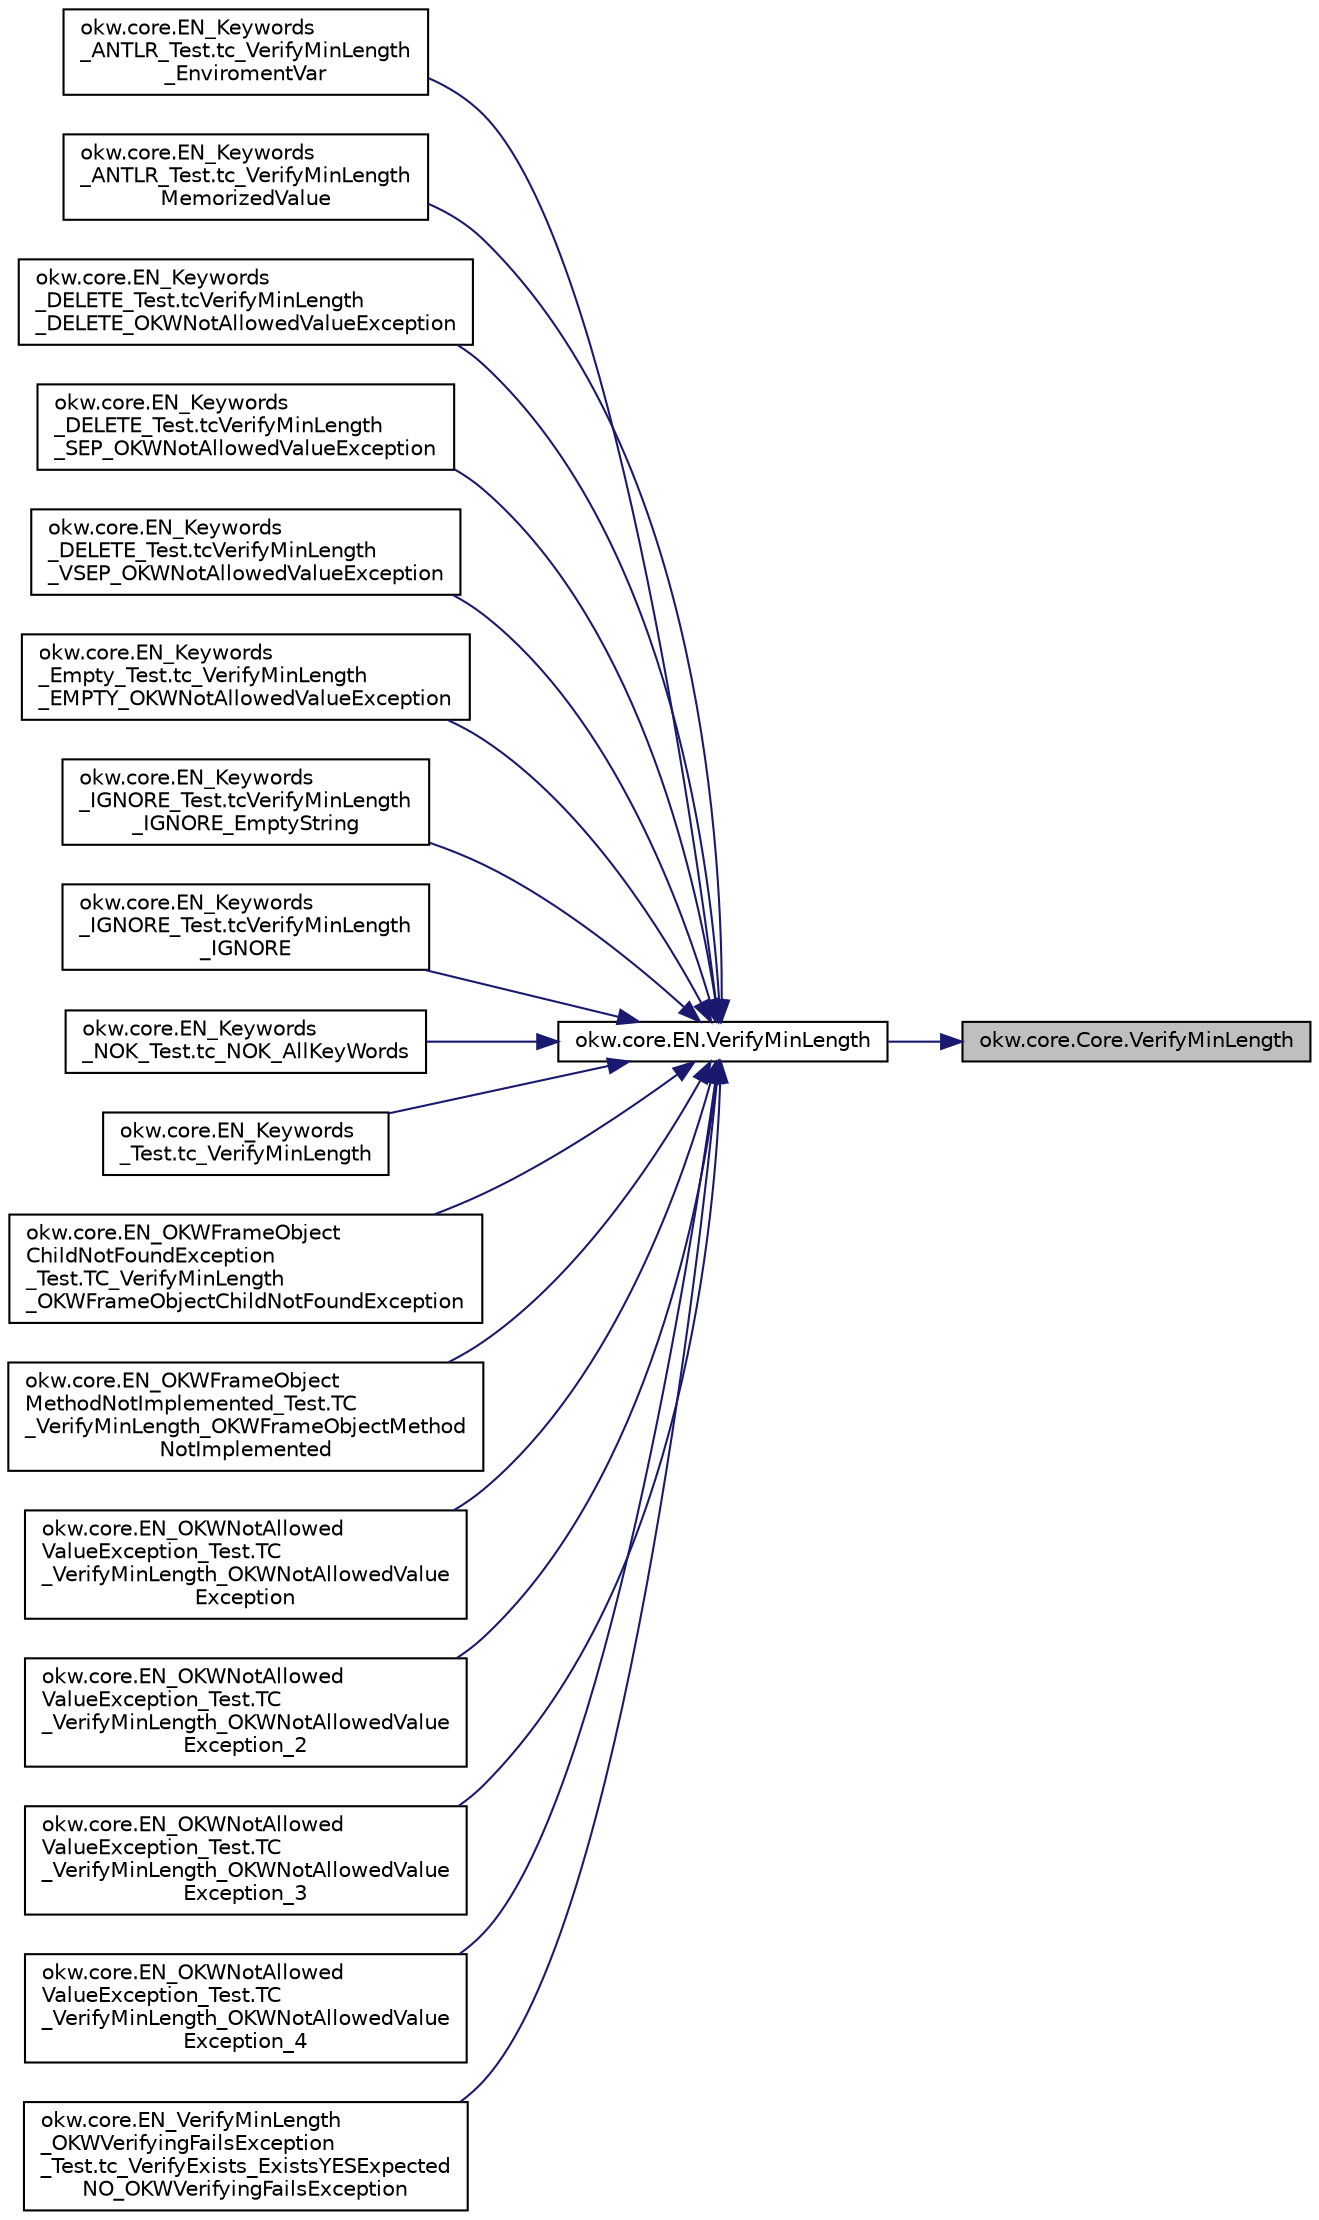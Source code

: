 digraph "okw.core.Core.VerifyMinLength"
{
 // INTERACTIVE_SVG=YES
 // LATEX_PDF_SIZE
  edge [fontname="Helvetica",fontsize="10",labelfontname="Helvetica",labelfontsize="10"];
  node [fontname="Helvetica",fontsize="10",shape=record];
  rankdir="RL";
  Node4297 [label="okw.core.Core.VerifyMinLength",height=0.2,width=0.4,color="black", fillcolor="grey75", style="filled", fontcolor="black",tooltip="Checks the minimum number of characters that has to be entert."];
  Node4297 -> Node4298 [dir="back",color="midnightblue",fontsize="10",style="solid",fontname="Helvetica"];
  Node4298 [label="okw.core.EN.VerifyMinLength",height=0.2,width=0.4,color="black", fillcolor="white", style="filled",URL="$classokw_1_1core_1_1_e_n.html#abad2ee7e3f29c5de4cf2cff6c6a887ea",tooltip="Checks the minimum number of characters that has to be entert."];
  Node4298 -> Node4299 [dir="back",color="midnightblue",fontsize="10",style="solid",fontname="Helvetica"];
  Node4299 [label="okw.core.EN_Keywords\l_ANTLR_Test.tc_VerifyMinLength\l_EnviromentVar",height=0.2,width=0.4,color="black", fillcolor="white", style="filled",URL="$classokw_1_1core_1_1_e_n___keywords___a_n_t_l_r___test.html#a24698984c75874592651247c94c545e1",tooltip=" "];
  Node4298 -> Node4300 [dir="back",color="midnightblue",fontsize="10",style="solid",fontname="Helvetica"];
  Node4300 [label="okw.core.EN_Keywords\l_ANTLR_Test.tc_VerifyMinLength\lMemorizedValue",height=0.2,width=0.4,color="black", fillcolor="white", style="filled",URL="$classokw_1_1core_1_1_e_n___keywords___a_n_t_l_r___test.html#a57ea9a332844fa7dbf9994fae63099f6",tooltip=" "];
  Node4298 -> Node4301 [dir="back",color="midnightblue",fontsize="10",style="solid",fontname="Helvetica"];
  Node4301 [label="okw.core.EN_Keywords\l_DELETE_Test.tcVerifyMinLength\l_DELETE_OKWNotAllowedValueException",height=0.2,width=0.4,color="black", fillcolor="white", style="filled",URL="$classokw_1_1core_1_1_e_n___keywords___d_e_l_e_t_e___test.html#a6f0287e9c333928281bd37a2644a367f",tooltip="DELETE ist ein nicht erlaubter Wert im Schlüsselwort EN.VerifyMinLength(String,String)."];
  Node4298 -> Node4302 [dir="back",color="midnightblue",fontsize="10",style="solid",fontname="Helvetica"];
  Node4302 [label="okw.core.EN_Keywords\l_DELETE_Test.tcVerifyMinLength\l_SEP_OKWNotAllowedValueException",height=0.2,width=0.4,color="black", fillcolor="white", style="filled",URL="$classokw_1_1core_1_1_e_n___keywords___d_e_l_e_t_e___test.html#a9b02e8a8e57bbd9c10afb688408c2386",tooltip="SEP ist ein nicht erlaubter Wert im Schlüsselwort EN.VerifyMinLength(String,String)."];
  Node4298 -> Node4303 [dir="back",color="midnightblue",fontsize="10",style="solid",fontname="Helvetica"];
  Node4303 [label="okw.core.EN_Keywords\l_DELETE_Test.tcVerifyMinLength\l_VSEP_OKWNotAllowedValueException",height=0.2,width=0.4,color="black", fillcolor="white", style="filled",URL="$classokw_1_1core_1_1_e_n___keywords___d_e_l_e_t_e___test.html#a441cbd248ad14f86c136caacbda644ab",tooltip="DELETE ist ein nicht erlaubter Wert im Schlüsselwort EN.VerifyMinLength(String,String)."];
  Node4298 -> Node4304 [dir="back",color="midnightblue",fontsize="10",style="solid",fontname="Helvetica"];
  Node4304 [label="okw.core.EN_Keywords\l_Empty_Test.tc_VerifyMinLength\l_EMPTY_OKWNotAllowedValueException",height=0.2,width=0.4,color="black", fillcolor="white", style="filled",URL="$classokw_1_1core_1_1_e_n___keywords___empty___test.html#a8c1e389530713c738fb0218ad7cb6ca0",tooltip="EMPTY ist ein nicht erlaubter Wert im Schlüsselwort EN.VerifyMinLength(String,String)."];
  Node4298 -> Node4305 [dir="back",color="midnightblue",fontsize="10",style="solid",fontname="Helvetica"];
  Node4305 [label="okw.core.EN_Keywords\l_IGNORE_Test.tcVerifyMinLength\l_IGNORE_EmptyString",height=0.2,width=0.4,color="black", fillcolor="white", style="filled",URL="$classokw_1_1core_1_1_e_n___keywords___i_g_n_o_r_e___test.html#ab8abe9983568c5857971832530c736cf",tooltip="Prüft ob das Schlüsselwort VerifyMinLength( FN, \"\" ) nicht ausgeführt wird."];
  Node4298 -> Node4306 [dir="back",color="midnightblue",fontsize="10",style="solid",fontname="Helvetica"];
  Node4306 [label="okw.core.EN_Keywords\l_IGNORE_Test.tcVerifyMinLength\l_IGNORE",height=0.2,width=0.4,color="black", fillcolor="white", style="filled",URL="$classokw_1_1core_1_1_e_n___keywords___i_g_n_o_r_e___test.html#a8406d67ca93fffa96efea4f2cd8a487b",tooltip="Prüft ob das Schlüsselwort VerifyMinLength( FN, \"${IGNORE}\" ) nicht ausgeführt wird."];
  Node4298 -> Node4307 [dir="back",color="midnightblue",fontsize="10",style="solid",fontname="Helvetica"];
  Node4307 [label="okw.core.EN_Keywords\l_NOK_Test.tc_NOK_AllKeyWords",height=0.2,width=0.4,color="black", fillcolor="white", style="filled",URL="$classokw_1_1core_1_1_e_n___keywords___n_o_k___test.html#a81a960a2341dfb0e27da7871291c84dc",tooltip="Prüft methoden aufruf für einen einfachen Click."];
  Node4298 -> Node4308 [dir="back",color="midnightblue",fontsize="10",style="solid",fontname="Helvetica"];
  Node4308 [label="okw.core.EN_Keywords\l_Test.tc_VerifyMinLength",height=0.2,width=0.4,color="black", fillcolor="white", style="filled",URL="$classokw_1_1core_1_1_e_n___keywords___test.html#ad7336aa4e56492e603b56e352705ed16",tooltip="\"Normaler\" Testfall für das Schlüsselwort EN.VerifyMinLength(String,String)."];
  Node4298 -> Node4309 [dir="back",color="midnightblue",fontsize="10",style="solid",fontname="Helvetica"];
  Node4309 [label="okw.core.EN_OKWFrameObject\lChildNotFoundException\l_Test.TC_VerifyMinLength\l_OKWFrameObjectChildNotFoundException",height=0.2,width=0.4,color="black", fillcolor="white", style="filled",URL="$classokw_1_1core_1_1_e_n___o_k_w_frame_object_child_not_found_exception___test.html#af64c2de3ed3f8ebd84c96d099c418dc6",tooltip="Prüft, ob die Ausnahme OKWFrameObjectChildNotFoundException durch die LFC-VerifyMinLength ausgelöst w..."];
  Node4298 -> Node4310 [dir="back",color="midnightblue",fontsize="10",style="solid",fontname="Helvetica"];
  Node4310 [label="okw.core.EN_OKWFrameObject\lMethodNotImplemented_Test.TC\l_VerifyMinLength_OKWFrameObjectMethod\lNotImplemented",height=0.2,width=0.4,color="black", fillcolor="white", style="filled",URL="$classokw_1_1core_1_1_e_n___o_k_w_frame_object_method_not_implemented___test.html#abb35175500d1839f32fa85183349e051",tooltip="Prüft ob die Ausnahme OKWFrameObjectMethodNotImplemented von VerifyMinLength( FN, ExpVal ) ausgelöst ..."];
  Node4298 -> Node4311 [dir="back",color="midnightblue",fontsize="10",style="solid",fontname="Helvetica"];
  Node4311 [label="okw.core.EN_OKWNotAllowed\lValueException_Test.TC\l_VerifyMinLength_OKWNotAllowedValue\lException",height=0.2,width=0.4,color="black", fillcolor="white", style="filled",URL="$classokw_1_1core_1_1_e_n___o_k_w_not_allowed_value_exception___test.html#ad54f53fc95bd7cb3cd94a3b42e3d98cf",tooltip="Prüft ob die Ausnahme OKWNotAllowedValueException durch die VerifyMinLength(String,..."];
  Node4298 -> Node4312 [dir="back",color="midnightblue",fontsize="10",style="solid",fontname="Helvetica"];
  Node4312 [label="okw.core.EN_OKWNotAllowed\lValueException_Test.TC\l_VerifyMinLength_OKWNotAllowedValue\lException_2",height=0.2,width=0.4,color="black", fillcolor="white", style="filled",URL="$classokw_1_1core_1_1_e_n___o_k_w_not_allowed_value_exception___test.html#aeefe01db83e32c9edf54bd0c34cf2190",tooltip="Prüft ob die Ausnahme OKWNotAllowedValueException durch die VerifyMinLength(String,..."];
  Node4298 -> Node4313 [dir="back",color="midnightblue",fontsize="10",style="solid",fontname="Helvetica"];
  Node4313 [label="okw.core.EN_OKWNotAllowed\lValueException_Test.TC\l_VerifyMinLength_OKWNotAllowedValue\lException_3",height=0.2,width=0.4,color="black", fillcolor="white", style="filled",URL="$classokw_1_1core_1_1_e_n___o_k_w_not_allowed_value_exception___test.html#a1215dcb1833ca465b8572ff9de576541",tooltip="Prüft ob die Ausnahme OKWNotAllowedValueException durch die VerifyMinLength(String,..."];
  Node4298 -> Node4314 [dir="back",color="midnightblue",fontsize="10",style="solid",fontname="Helvetica"];
  Node4314 [label="okw.core.EN_OKWNotAllowed\lValueException_Test.TC\l_VerifyMinLength_OKWNotAllowedValue\lException_4",height=0.2,width=0.4,color="black", fillcolor="white", style="filled",URL="$classokw_1_1core_1_1_e_n___o_k_w_not_allowed_value_exception___test.html#a153bbab9c1c5cdfb1d5c1fae0b7ec680",tooltip="Prüft ob die Ausnahme OKWNotAllowedValueException durch die VerifyMinLength(String,..."];
  Node4298 -> Node4315 [dir="back",color="midnightblue",fontsize="10",style="solid",fontname="Helvetica"];
  Node4315 [label="okw.core.EN_VerifyMinLength\l_OKWVerifyingFailsException\l_Test.tc_VerifyExists_ExistsYESExpected\lNO_OKWVerifyingFailsException",height=0.2,width=0.4,color="black", fillcolor="white", style="filled",URL="$classokw_1_1core_1_1_e_n___verify_min_length___o_k_w_verifying_fails_exception___test.html#a4c594f80e9dc18904ba2615d18200507",tooltip="Prüft, ob die Ausnahme OKWVerifyingFailsException bei einem Soll/Ist-Vergleich ausgelöst wird."];
}
